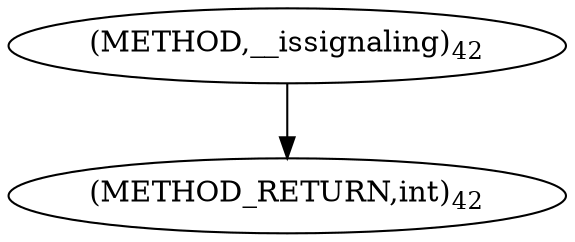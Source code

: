 digraph "__issignaling" {  
"20522" [label = <(METHOD,__issignaling)<SUB>42</SUB>> ]
"20524" [label = <(METHOD_RETURN,int)<SUB>42</SUB>> ]
  "20522" -> "20524" 
}
